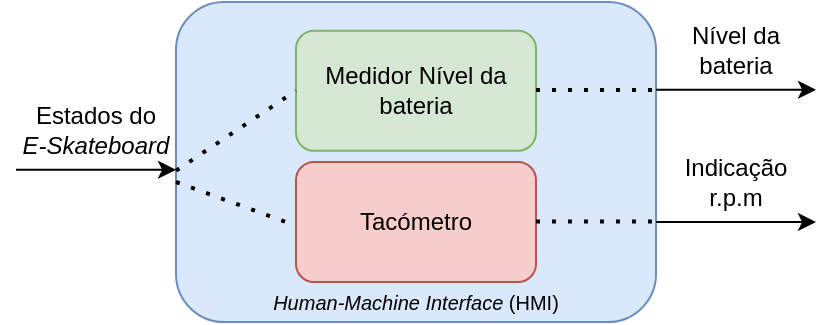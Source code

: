 <mxfile version="13.9.9" type="device"><diagram id="miyJJ9cTCL2qVqOdqIKb" name="Page-1"><mxGraphModel dx="1102" dy="822" grid="1" gridSize="10" guides="1" tooltips="1" connect="1" arrows="1" fold="1" page="1" pageScale="1" pageWidth="850" pageHeight="1100" math="0" shadow="0"><root><mxCell id="0"/><mxCell id="1" parent="0"/><mxCell id="IkJhx8HQ5YWTofmw1zRR-1" value="" style="rounded=1;whiteSpace=wrap;html=1;fillColor=#dae8fc;strokeColor=#6c8ebf;" parent="1" vertex="1"><mxGeometry x="200" y="70" width="240" height="160" as="geometry"/></mxCell><mxCell id="IkJhx8HQ5YWTofmw1zRR-2" value="" style="endArrow=classic;html=1;" parent="1" edge="1"><mxGeometry width="50" height="50" relative="1" as="geometry"><mxPoint x="120" y="153.93" as="sourcePoint"/><mxPoint x="200" y="153.93" as="targetPoint"/></mxGeometry></mxCell><mxCell id="IkJhx8HQ5YWTofmw1zRR-3" value="Estados do &lt;br&gt;&lt;i&gt;E-Skateboard&lt;/i&gt;" style="text;html=1;strokeColor=none;fillColor=none;align=center;verticalAlign=middle;whiteSpace=wrap;rounded=0;" parent="1" vertex="1"><mxGeometry x="120" y="124.35" width="80" height="20" as="geometry"/></mxCell><mxCell id="IkJhx8HQ5YWTofmw1zRR-4" value="" style="endArrow=classic;html=1;" parent="1" edge="1"><mxGeometry width="50" height="50" relative="1" as="geometry"><mxPoint x="440" y="113.93" as="sourcePoint"/><mxPoint x="520" y="113.93" as="targetPoint"/></mxGeometry></mxCell><mxCell id="IkJhx8HQ5YWTofmw1zRR-5" value="Nível da bateria" style="text;html=1;strokeColor=none;fillColor=none;align=center;verticalAlign=middle;whiteSpace=wrap;rounded=0;" parent="1" vertex="1"><mxGeometry x="440" y="84.35" width="80" height="20" as="geometry"/></mxCell><mxCell id="IkJhx8HQ5YWTofmw1zRR-6" value="" style="endArrow=classic;html=1;" parent="1" edge="1"><mxGeometry width="50" height="50" relative="1" as="geometry"><mxPoint x="440" y="180" as="sourcePoint"/><mxPoint x="520" y="180" as="targetPoint"/></mxGeometry></mxCell><mxCell id="IkJhx8HQ5YWTofmw1zRR-8" value="Indicação r.p.m" style="text;html=1;strokeColor=none;fillColor=none;align=center;verticalAlign=middle;whiteSpace=wrap;rounded=0;" parent="1" vertex="1"><mxGeometry x="440" y="150" width="80" height="20" as="geometry"/></mxCell><mxCell id="7URVhii5Rg6IOt7qUOr6-1" value="&lt;font style=&quot;font-size: 10px&quot;&gt;&lt;i&gt;Human-Machine Interface&amp;nbsp;&lt;/i&gt;(HMI)&lt;/font&gt;" style="text;html=1;strokeColor=none;fillColor=none;align=center;verticalAlign=middle;whiteSpace=wrap;rounded=0;" parent="1" vertex="1"><mxGeometry x="230" y="210" width="180" height="20" as="geometry"/></mxCell><mxCell id="7URVhii5Rg6IOt7qUOr6-2" value="Medidor Nível da bateria" style="rounded=1;whiteSpace=wrap;html=1;fillColor=#d5e8d4;strokeColor=#82b366;" parent="1" vertex="1"><mxGeometry x="260" y="84.35" width="120" height="60" as="geometry"/></mxCell><mxCell id="7URVhii5Rg6IOt7qUOr6-3" value="Tacómetro" style="rounded=1;whiteSpace=wrap;html=1;fillColor=#f8cecc;strokeColor=#b85450;" parent="1" vertex="1"><mxGeometry x="260" y="150" width="120" height="60" as="geometry"/></mxCell><mxCell id="7URVhii5Rg6IOt7qUOr6-4" value="" style="endArrow=none;dashed=1;html=1;dashPattern=1 3;strokeWidth=2;" parent="1" edge="1"><mxGeometry width="50" height="50" relative="1" as="geometry"><mxPoint x="200" y="154.35" as="sourcePoint"/><mxPoint x="260" y="114.35" as="targetPoint"/></mxGeometry></mxCell><mxCell id="7URVhii5Rg6IOt7qUOr6-5" value="" style="endArrow=none;dashed=1;html=1;dashPattern=1 3;strokeWidth=2;" parent="1" edge="1"><mxGeometry width="50" height="50" relative="1" as="geometry"><mxPoint x="200" y="160" as="sourcePoint"/><mxPoint x="255" y="180" as="targetPoint"/></mxGeometry></mxCell><mxCell id="7URVhii5Rg6IOt7qUOr6-6" value="" style="endArrow=none;dashed=1;html=1;dashPattern=1 3;strokeWidth=2;" parent="1" edge="1"><mxGeometry width="50" height="50" relative="1" as="geometry"><mxPoint x="380" y="179.71" as="sourcePoint"/><mxPoint x="440" y="179.71" as="targetPoint"/></mxGeometry></mxCell><mxCell id="7URVhii5Rg6IOt7qUOr6-7" value="" style="endArrow=none;dashed=1;html=1;dashPattern=1 3;strokeWidth=2;" parent="1" edge="1"><mxGeometry width="50" height="50" relative="1" as="geometry"><mxPoint x="380" y="114.06" as="sourcePoint"/><mxPoint x="440" y="114.06" as="targetPoint"/></mxGeometry></mxCell></root></mxGraphModel></diagram></mxfile>
